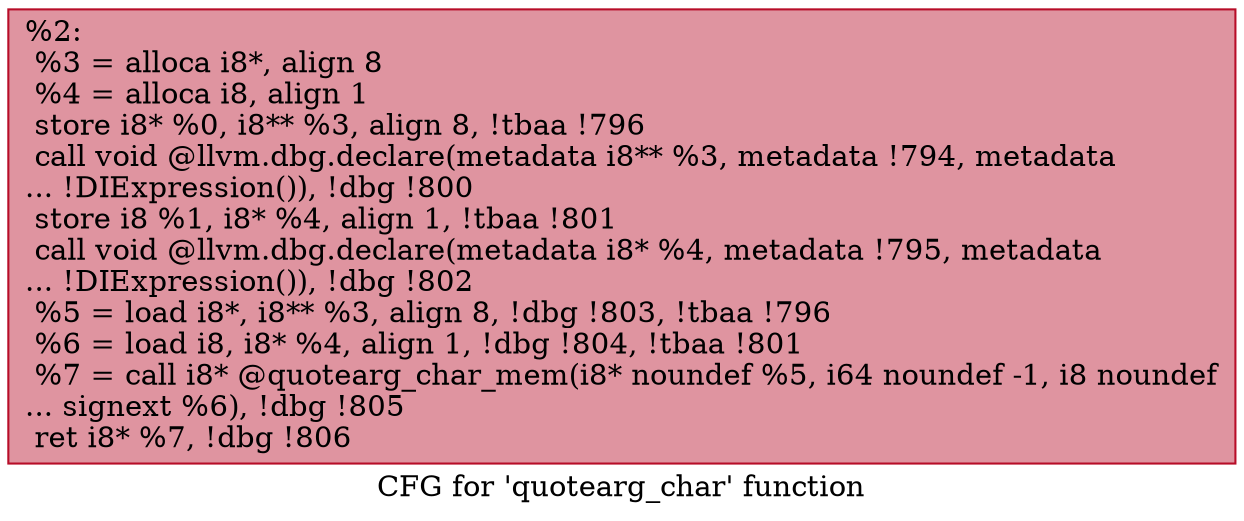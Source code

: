 digraph "CFG for 'quotearg_char' function" {
	label="CFG for 'quotearg_char' function";

	Node0xf67e30 [shape=record,color="#b70d28ff", style=filled, fillcolor="#b70d2870",label="{%2:\l  %3 = alloca i8*, align 8\l  %4 = alloca i8, align 1\l  store i8* %0, i8** %3, align 8, !tbaa !796\l  call void @llvm.dbg.declare(metadata i8** %3, metadata !794, metadata\l... !DIExpression()), !dbg !800\l  store i8 %1, i8* %4, align 1, !tbaa !801\l  call void @llvm.dbg.declare(metadata i8* %4, metadata !795, metadata\l... !DIExpression()), !dbg !802\l  %5 = load i8*, i8** %3, align 8, !dbg !803, !tbaa !796\l  %6 = load i8, i8* %4, align 1, !dbg !804, !tbaa !801\l  %7 = call i8* @quotearg_char_mem(i8* noundef %5, i64 noundef -1, i8 noundef\l... signext %6), !dbg !805\l  ret i8* %7, !dbg !806\l}"];
}
